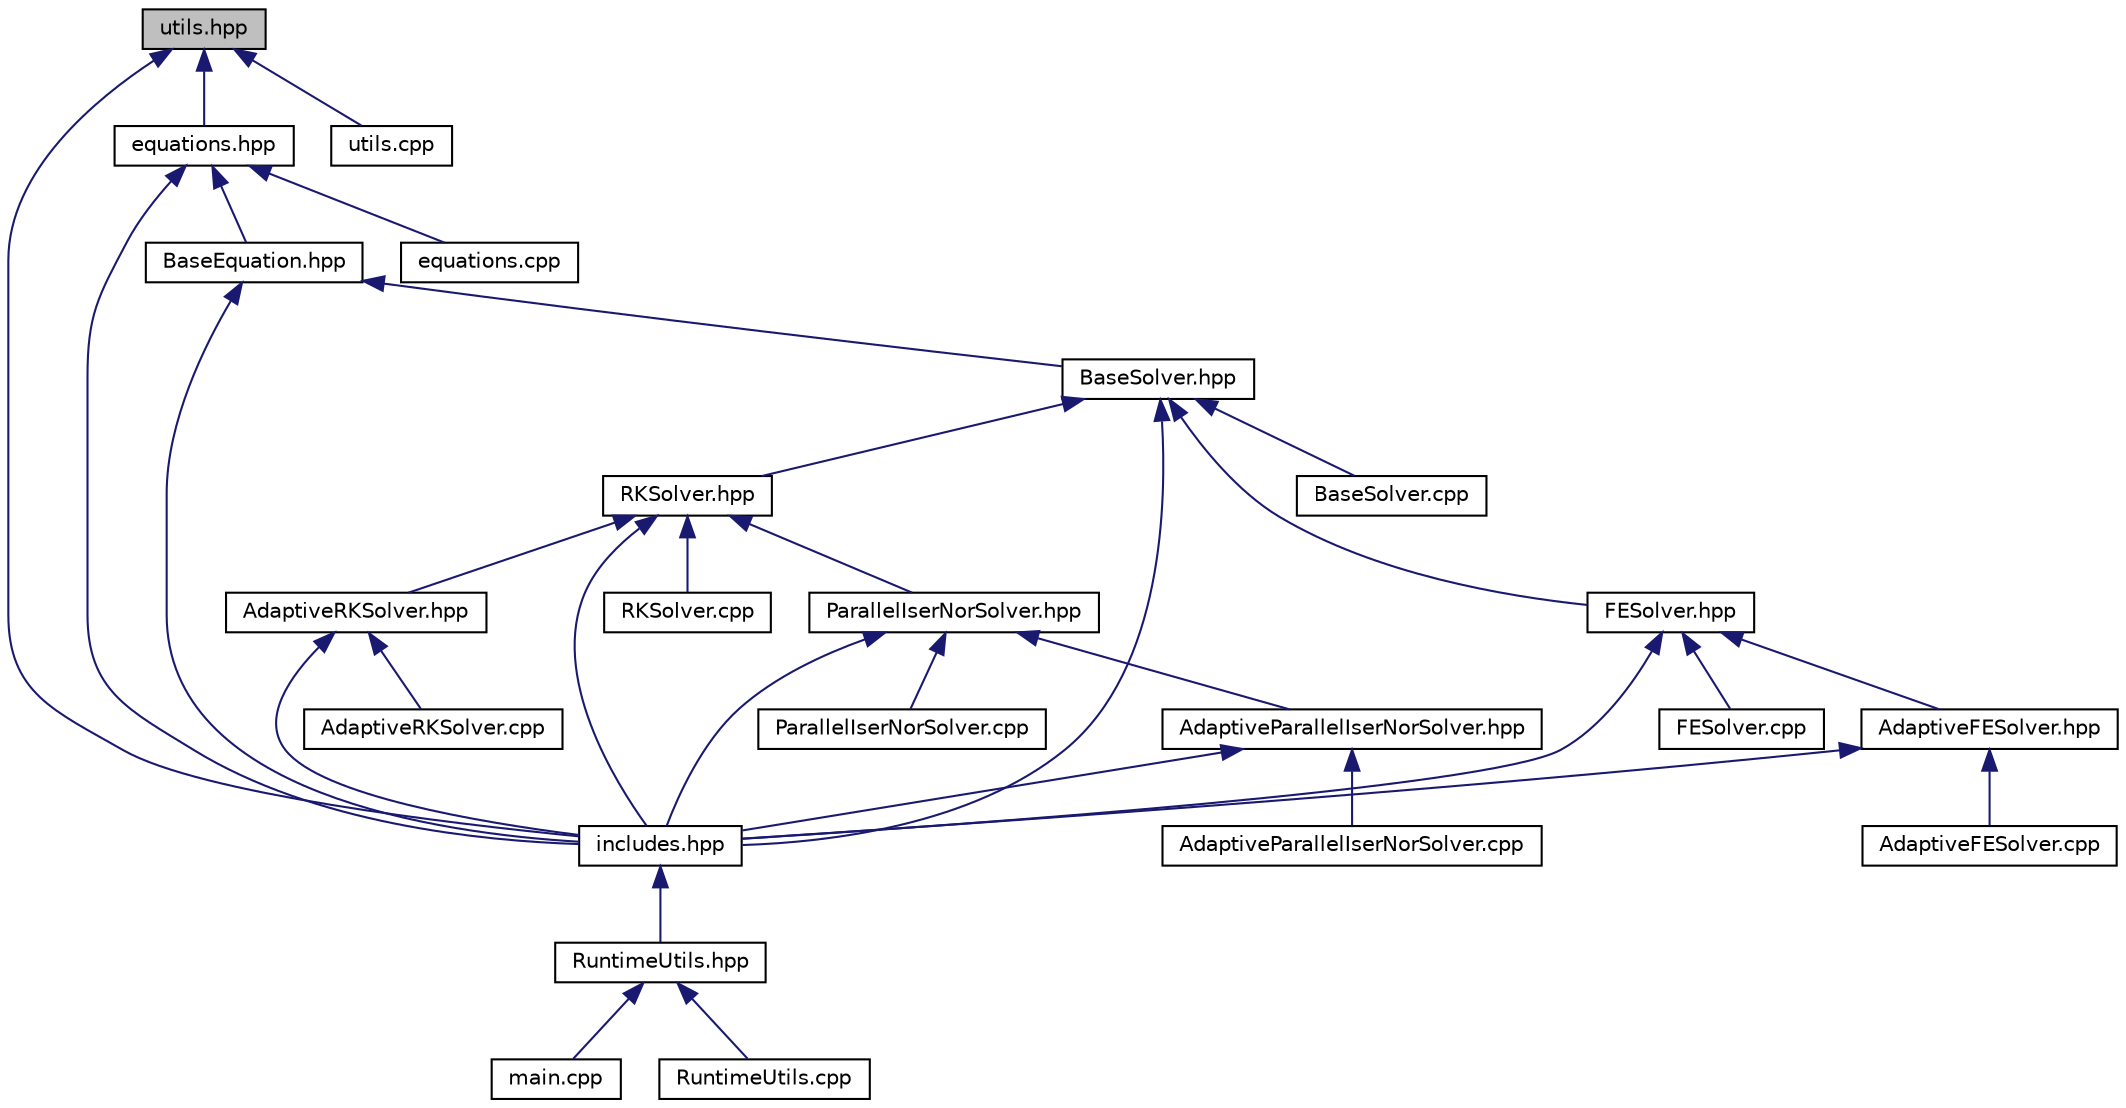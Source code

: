 digraph "utils.hpp"
{
  edge [fontname="Helvetica",fontsize="10",labelfontname="Helvetica",labelfontsize="10"];
  node [fontname="Helvetica",fontsize="10",shape=record];
  Node6 [label="utils.hpp",height=0.2,width=0.4,color="black", fillcolor="grey75", style="filled", fontcolor="black"];
  Node6 -> Node7 [dir="back",color="midnightblue",fontsize="10",style="solid",fontname="Helvetica"];
  Node7 [label="equations.hpp",height=0.2,width=0.4,color="black", fillcolor="white", style="filled",URL="$equations_8hpp.html"];
  Node7 -> Node8 [dir="back",color="midnightblue",fontsize="10",style="solid",fontname="Helvetica"];
  Node8 [label="BaseEquation.hpp",height=0.2,width=0.4,color="black", fillcolor="white", style="filled",URL="$BaseEquation_8hpp.html"];
  Node8 -> Node9 [dir="back",color="midnightblue",fontsize="10",style="solid",fontname="Helvetica"];
  Node9 [label="BaseSolver.hpp",height=0.2,width=0.4,color="black", fillcolor="white", style="filled",URL="$BaseSolver_8hpp.html"];
  Node9 -> Node10 [dir="back",color="midnightblue",fontsize="10",style="solid",fontname="Helvetica"];
  Node10 [label="FESolver.hpp",height=0.2,width=0.4,color="black", fillcolor="white", style="filled",URL="$FESolver_8hpp.html"];
  Node10 -> Node11 [dir="back",color="midnightblue",fontsize="10",style="solid",fontname="Helvetica"];
  Node11 [label="AdaptiveFESolver.hpp",height=0.2,width=0.4,color="black", fillcolor="white", style="filled",URL="$AdaptiveFESolver_8hpp.html"];
  Node11 -> Node12 [dir="back",color="midnightblue",fontsize="10",style="solid",fontname="Helvetica"];
  Node12 [label="AdaptiveFESolver.cpp",height=0.2,width=0.4,color="black", fillcolor="white", style="filled",URL="$AdaptiveFESolver_8cpp.html"];
  Node11 -> Node13 [dir="back",color="midnightblue",fontsize="10",style="solid",fontname="Helvetica"];
  Node13 [label="includes.hpp",height=0.2,width=0.4,color="black", fillcolor="white", style="filled",URL="$includes_8hpp.html"];
  Node13 -> Node14 [dir="back",color="midnightblue",fontsize="10",style="solid",fontname="Helvetica"];
  Node14 [label="RuntimeUtils.hpp",height=0.2,width=0.4,color="black", fillcolor="white", style="filled",URL="$RuntimeUtils_8hpp.html"];
  Node14 -> Node15 [dir="back",color="midnightblue",fontsize="10",style="solid",fontname="Helvetica"];
  Node15 [label="main.cpp",height=0.2,width=0.4,color="black", fillcolor="white", style="filled",URL="$main_8cpp.html"];
  Node14 -> Node16 [dir="back",color="midnightblue",fontsize="10",style="solid",fontname="Helvetica"];
  Node16 [label="RuntimeUtils.cpp",height=0.2,width=0.4,color="black", fillcolor="white", style="filled",URL="$RuntimeUtils_8cpp.html"];
  Node10 -> Node17 [dir="back",color="midnightblue",fontsize="10",style="solid",fontname="Helvetica"];
  Node17 [label="FESolver.cpp",height=0.2,width=0.4,color="black", fillcolor="white", style="filled",URL="$FESolver_8cpp.html"];
  Node10 -> Node13 [dir="back",color="midnightblue",fontsize="10",style="solid",fontname="Helvetica"];
  Node9 -> Node18 [dir="back",color="midnightblue",fontsize="10",style="solid",fontname="Helvetica"];
  Node18 [label="RKSolver.hpp",height=0.2,width=0.4,color="black", fillcolor="white", style="filled",URL="$RKSolver_8hpp.html"];
  Node18 -> Node19 [dir="back",color="midnightblue",fontsize="10",style="solid",fontname="Helvetica"];
  Node19 [label="ParallelIserNorSolver.hpp",height=0.2,width=0.4,color="black", fillcolor="white", style="filled",URL="$ParallelIserNorSolver_8hpp.html"];
  Node19 -> Node20 [dir="back",color="midnightblue",fontsize="10",style="solid",fontname="Helvetica"];
  Node20 [label="AdaptiveParallelIserNorSolver.hpp",height=0.2,width=0.4,color="black", fillcolor="white", style="filled",URL="$AdaptiveParallelIserNorSolver_8hpp.html"];
  Node20 -> Node21 [dir="back",color="midnightblue",fontsize="10",style="solid",fontname="Helvetica"];
  Node21 [label="AdaptiveParallelIserNorSolver.cpp",height=0.2,width=0.4,color="black", fillcolor="white", style="filled",URL="$AdaptiveParallelIserNorSolver_8cpp.html"];
  Node20 -> Node13 [dir="back",color="midnightblue",fontsize="10",style="solid",fontname="Helvetica"];
  Node19 -> Node13 [dir="back",color="midnightblue",fontsize="10",style="solid",fontname="Helvetica"];
  Node19 -> Node22 [dir="back",color="midnightblue",fontsize="10",style="solid",fontname="Helvetica"];
  Node22 [label="ParallelIserNorSolver.cpp",height=0.2,width=0.4,color="black", fillcolor="white", style="filled",URL="$ParallelIserNorSolver_8cpp.html"];
  Node18 -> Node23 [dir="back",color="midnightblue",fontsize="10",style="solid",fontname="Helvetica"];
  Node23 [label="AdaptiveRKSolver.hpp",height=0.2,width=0.4,color="black", fillcolor="white", style="filled",URL="$AdaptiveRKSolver_8hpp.html"];
  Node23 -> Node24 [dir="back",color="midnightblue",fontsize="10",style="solid",fontname="Helvetica"];
  Node24 [label="AdaptiveRKSolver.cpp",height=0.2,width=0.4,color="black", fillcolor="white", style="filled",URL="$AdaptiveRKSolver_8cpp.html"];
  Node23 -> Node13 [dir="back",color="midnightblue",fontsize="10",style="solid",fontname="Helvetica"];
  Node18 -> Node13 [dir="back",color="midnightblue",fontsize="10",style="solid",fontname="Helvetica"];
  Node18 -> Node25 [dir="back",color="midnightblue",fontsize="10",style="solid",fontname="Helvetica"];
  Node25 [label="RKSolver.cpp",height=0.2,width=0.4,color="black", fillcolor="white", style="filled",URL="$RKSolver_8cpp.html"];
  Node9 -> Node26 [dir="back",color="midnightblue",fontsize="10",style="solid",fontname="Helvetica"];
  Node26 [label="BaseSolver.cpp",height=0.2,width=0.4,color="black", fillcolor="white", style="filled",URL="$BaseSolver_8cpp.html"];
  Node9 -> Node13 [dir="back",color="midnightblue",fontsize="10",style="solid",fontname="Helvetica"];
  Node8 -> Node13 [dir="back",color="midnightblue",fontsize="10",style="solid",fontname="Helvetica"];
  Node7 -> Node27 [dir="back",color="midnightblue",fontsize="10",style="solid",fontname="Helvetica"];
  Node27 [label="equations.cpp",height=0.2,width=0.4,color="black", fillcolor="white", style="filled",URL="$equations_8cpp.html"];
  Node7 -> Node13 [dir="back",color="midnightblue",fontsize="10",style="solid",fontname="Helvetica"];
  Node6 -> Node13 [dir="back",color="midnightblue",fontsize="10",style="solid",fontname="Helvetica"];
  Node6 -> Node28 [dir="back",color="midnightblue",fontsize="10",style="solid",fontname="Helvetica"];
  Node28 [label="utils.cpp",height=0.2,width=0.4,color="black", fillcolor="white", style="filled",URL="$utils_8cpp.html"];
}
